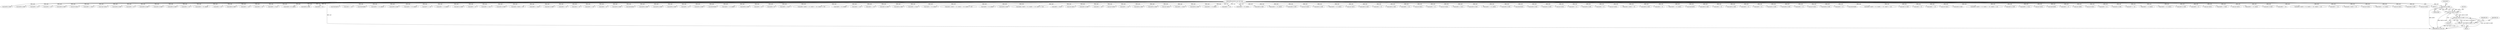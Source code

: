 digraph "0_radare2_f41e941341e44aa86edd4483c4487ec09a074257@pointer" {
"1001205" [label="(Call,buf[1] & 0xf0)"];
"1000125" [label="(MethodParameterIn,const ut8 *buf)"];
"1001203" [label="(Call,(int) (buf[1] & 0xf0))"];
"1001202" [label="(Call,(int) (buf[1] & 0xf0) >> 4)"];
"1001200" [label="(Call,vA = (int) (buf[1] & 0xf0) >> 4)"];
"1001284" [label="(Call,buf[4] & 0xf0)"];
"1001296" [label="(Call,buf[5] & 0xf0)"];
"1001564" [label="(Call,buf[3] << 8)"];
"1000242" [label="(Call,buf[3] << 8)"];
"1001212" [label="(Identifier,vB)"];
"1001867" [label="(Call,buf[4] & 0xf0)"];
"1001700" [label="(Call,(int) buf[1])"];
"1001728" [label="(Call,buf[0] == 0x25)"];
"1000862" [label="(Call,(char) buf[1])"];
"1001256" [label="(Call,buf[4] & 0x0f)"];
"1001206" [label="(Call,buf[1])"];
"1000930" [label="(Call,buf[3] << 8)"];
"1001202" [label="(Call,(int) (buf[1] & 0xf0) >> 4)"];
"1001098" [label="(Call,buf[5] & 0x0f)"];
"1000498" [label="(Call,buf[1] & 0x0f)"];
"1001120" [label="(Call,buf[5] & 0x0f)"];
"1001040" [label="(Call,buf[3] << 8)"];
"1001333" [label="(Call,(buf[3] << 8) | buf[2])"];
"1001334" [label="(Call,buf[3] << 8)"];
"1001918" [label="(Call,buf[4] & 0xf0)"];
"1000636" [label="(Call,buf[3] << 24)"];
"1000839" [label="(Call,buf[3] << 8)"];
"1001371" [label="(Call,buf[0] == 0x1c)"];
"1001203" [label="(Call,(int) (buf[1] & 0xf0))"];
"1001459" [label="(Call,(buf[3]<<8) | buf[2])"];
"1001069" [label="(Call,buf[4] & 0x0f)"];
"1001214" [label="(Call,buf[3] << 8)"];
"1002092" [label="(MethodReturn,static int)"];
"1000724" [label="(Call,(llint)buf[7])"];
"1001667" [label="(Call,buf[2] << 24)"];
"1000732" [label="(Call,(llint)buf[8])"];
"1001563" [label="(Call,(buf[3] << 8) | buf[2])"];
"1001873" [label="(Call,buf[5] & 0x0f)"];
"1001510" [label="(Call,(buf[3] << 8) | buf[2])"];
"1000304" [label="(Call,buf[7] << 24)"];
"1000905" [label="(Call,buf[3] << 8 | buf[2])"];
"1001443" [label="(Call,buf[1] & 0x0f)"];
"1001175" [label="(Call,buf[5] << 8)"];
"1000587" [label="(Call,buf[0] == 0x17)"];
"1000822" [label="(Call,buf[1] & 0x0f)"];
"1000179" [label="(Call,buf[2] | (buf[3] << 8))"];
"1001952" [label="(Call,buf[0] == 0x24)"];
"1001810" [label="(Call,buf[1] & 0xf0)"];
"1000447" [label="(Call,buf[3] << 8)"];
"1000906" [label="(Call,buf[3] << 8)"];
"1000581" [label="(Call,buf[5] << 24)"];
"1001656" [label="(Call,buf[4] << 8)"];
"1001895" [label="(Call,buf[5] & 0x0f)"];
"1000685" [label="(Call,(llint)buf[2])"];
"1001245" [label="(Call,buf[4] & 0xf0)"];
"1001268" [label="(Call,buf[5] & 0x0f)"];
"1001239" [label="(Call,buf[4] & 0x0f)"];
"1001719" [label="(Call,buf[5] << 8)"];
"1001451" [label="(Call,buf[1] & 0xf0)"];
"1000700" [label="(Call,(llint)buf[4])"];
"1000446" [label="(Call,(buf[3] << 8) | buf[2])"];
"1001844" [label="(Call,buf[4] & 0x0f)"];
"1000458" [label="(Call,buf[5] << 8)"];
"1001460" [label="(Call,buf[3]<<8)"];
"1001377" [label="(Call,buf[0] == 0x1f)"];
"1001651" [label="(Call,buf[5] | (buf[4] << 8) | (buf[3] << 16) | (buf[2] << 24))"];
"1000457" [label="(Call,(buf[5] << 8) | buf[4])"];
"1001011" [label="(Call,buf[4] << 16)"];
"1000631" [label="(Call,buf[2] << 16)"];
"1000955" [label="(Call,buf[1] & 0x0f)"];
"1001092" [label="(Call,buf[4] & 0xf0)"];
"1001579" [label="(Call,buf[0] == 0x23)"];
"1000423" [label="(Call,(buf[3] << 8) | buf[2])"];
"1000925" [label="(Call,buf[2] | (buf[3] << 8) | (buf[4] << 16) | (buf[5] << 24))"];
"1001174" [label="(Call,(buf[5] << 8) | buf[4])"];
"1001912" [label="(Call,buf[4] & 0x0f)"];
"1000288" [label="(Call,buf[4] | (buf[5] << 8) | (buf[6] << 16) | (buf[7] << 24))"];
"1000642" [label="(Call,buf[0] == 0x19)"];
"1000558" [label="(Call,(int) buf[1])"];
"1000830" [label="(Call,buf[1] & 0xf0)"];
"1001662" [label="(Call,buf[3] << 16)"];
"1000802" [label="(Call,(int) buf[3])"];
"1000941" [label="(Call,buf[5] << 24)"];
"1001889" [label="(Call,buf[4] & 0xf0)"];
"1001924" [label="(Call,buf[5] & 0x0f)"];
"1001642" [label="(Call,(int) buf[1])"];
"1001574" [label="(Call,buf[0] == 0x20)"];
"1001108" [label="(Call,buf[4] & 0x0f)"];
"1000973" [label="(Call,buf[3] << 8 | buf[2])"];
"1000936" [label="(Call,buf[4] << 16)"];
"1001818" [label="(Call,(buf[3] << 8) | buf[2])"];
"1001114" [label="(Call,buf[4] & 0xf0)"];
"1001163" [label="(Call,(buf[3] << 8) | buf[2])"];
"1001209" [label="(Literal,0xf0)"];
"1001262" [label="(Call,buf[4] & 0xf0)"];
"1000761" [label="(Call,(int) buf[2])"];
"1000963" [label="(Call,buf[1] & 0xf0)"];
"1000535" [label="(Call,(buf[3] << 8) | buf[2])"];
"1000480" [label="(Call,(int) buf[1])"];
"1001278" [label="(Call,buf[4] & 0x0f)"];
"1000536" [label="(Call,buf[3] << 8)"];
"1001075" [label="(Call,buf[4] & 0xf0)"];
"1001210" [label="(Literal,4)"];
"1000299" [label="(Call,buf[6] << 16)"];
"1000621" [label="(Call,(int) buf[1])"];
"1000183" [label="(Call,buf[3] << 8)"];
"1000795" [label="(Call,(int) buf[2])"];
"1001382" [label="(Call,buf[0] == 0x22)"];
"1001229" [label="(Call,buf[4] & 0x0f)"];
"1001718" [label="(Call,(buf[5] << 8) | buf[4])"];
"1001205" [label="(Call,buf[1] & 0xf0)"];
"1001930" [label="(Call,buf[5] & 0xf0)"];
"1000692" [label="(Call,(llint)buf[3])"];
"1001883" [label="(Call,buf[4] & 0x0f)"];
"1001547" [label="(Call,buf[1] & 0x0f)"];
"1000896" [label="(Call,(int) buf[1])"];
"1000280" [label="(Call,buf[3] << 8)"];
"1001290" [label="(Call,buf[5] & 0x0f)"];
"1000974" [label="(Call,buf[3] << 8)"];
"1000768" [label="(Call,(int) buf[3])"];
"1000276" [label="(Call,buf[2] | (buf[3] << 8))"];
"1001086" [label="(Call,buf[4] & 0x0f)"];
"1001511" [label="(Call,buf[3] << 8)"];
"1000838" [label="(Call,(buf[3] << 8) | buf[2])"];
"1000708" [label="(Call,(llint)buf[5])"];
"1001850" [label="(Call,buf[4] & 0xf0)"];
"1001164" [label="(Call,buf[3] << 8)"];
"1001126" [label="(Call,buf[5] & 0xf0)"];
"1001708" [label="(Call,buf[3] << 8)"];
"1001819" [label="(Call,buf[3] << 8)"];
"1001201" [label="(Identifier,vA)"];
"1000388" [label="(Call,buf[1] & 0x0f)"];
"1001834" [label="(Call,buf[4] & 0x0f)"];
"1000382" [label="(Block,)"];
"1000196" [label="(Call,buf[5] << 8)"];
"1000526" [label="(Call,(int) buf[1])"];
"1001059" [label="(Call,buf[4] & 0x0f)"];
"1000570" [label="(Call,buf[3] << 8)"];
"1000739" [label="(Call,(llint)buf[9])"];
"1000191" [label="(Call,buf[4] | (buf[5] << 8) | (buf[6] << 16) | (buf[7] << 24))"];
"1001555" [label="(Call,buf[1] & 0xf0)"];
"1000424" [label="(Call,buf[3] << 8)"];
"1000576" [label="(Call,buf[4] << 16)"];
"1000416" [label="(Call,(int) buf[1])"];
"1001861" [label="(Call,buf[4] & 0x0f)"];
"1000565" [label="(Call,buf[2] | (buf[3] << 8) | (buf[4] << 16) | (buf[5] << 24))"];
"1001032" [label="(Call,buf[1] & 0x0f)"];
"1001343" [label="(Call,buf[0] == 0x1a)"];
"1001156" [label="(Call,(int) buf[1])"];
"1000716" [label="(Call,(llint)buf[6])"];
"1001005" [label="(Call,buf[3] << 8)"];
"1000138" [label="(Call,(int) buf[0])"];
"1000754" [label="(Call,(int) buf[1])"];
"1000879" [label="(Call,buf[3] << 8)"];
"1000396" [label="(Call,buf[1] & 0xf0)"];
"1001200" [label="(Call,vA = (int) (buf[1] & 0xf0) >> 4)"];
"1000207" [label="(Call,buf[7] << 24)"];
"1000878" [label="(Call,buf[3] << 8 | buf[2])"];
"1001039" [label="(Call,(buf[3] << 8) | buf[2])"];
"1000125" [label="(MethodParameterIn,const ut8 *buf)"];
"1000506" [label="(Call,buf[1] & 0xf0)"];
"1000293" [label="(Call,buf[5] << 8)"];
"1000991" [label="(Call,(int) buf[1])"];
"1000163" [label="(Call,buf[0] == 0x00)"];
"1000676" [label="(Call,(int) buf[1])"];
"1001707" [label="(Call,(buf[3] << 8) | buf[2])"];
"1001936" [label="(Call,buf[1] & 0x0f)"];
"1000202" [label="(Call,buf[6] << 16)"];
"1001000" [label="(Call,buf[2] | (buf[3] << 8) | (buf[4] << 16) | (buf[5] << 24))"];
"1001016" [label="(Call,buf[5] << 24)"];
"1000238" [label="(Call,buf[2] | (buf[3] << 8))"];
"1000788" [label="(Call,(int) buf[1])"];
"1001213" [label="(Call,(buf[3] << 8) | buf[2])"];
"1001326" [label="(Call,(int) buf[1])"];
"1001901" [label="(Call,buf[5] & 0xf0)"];
"1001503" [label="(Call,(int) buf[1])"];
"1001205" -> "1001203"  [label="AST: "];
"1001205" -> "1001209"  [label="CFG: "];
"1001206" -> "1001205"  [label="AST: "];
"1001209" -> "1001205"  [label="AST: "];
"1001203" -> "1001205"  [label="CFG: "];
"1001205" -> "1002092"  [label="DDG: buf[1]"];
"1001205" -> "1001203"  [label="DDG: buf[1]"];
"1001205" -> "1001203"  [label="DDG: 0xf0"];
"1000125" -> "1001205"  [label="DDG: buf"];
"1000125" -> "1000122"  [label="AST: "];
"1000125" -> "1002092"  [label="DDG: buf"];
"1000125" -> "1000138"  [label="DDG: buf"];
"1000125" -> "1000163"  [label="DDG: buf"];
"1000125" -> "1000179"  [label="DDG: buf"];
"1000125" -> "1000183"  [label="DDG: buf"];
"1000125" -> "1000191"  [label="DDG: buf"];
"1000125" -> "1000196"  [label="DDG: buf"];
"1000125" -> "1000202"  [label="DDG: buf"];
"1000125" -> "1000207"  [label="DDG: buf"];
"1000125" -> "1000238"  [label="DDG: buf"];
"1000125" -> "1000242"  [label="DDG: buf"];
"1000125" -> "1000276"  [label="DDG: buf"];
"1000125" -> "1000280"  [label="DDG: buf"];
"1000125" -> "1000288"  [label="DDG: buf"];
"1000125" -> "1000293"  [label="DDG: buf"];
"1000125" -> "1000299"  [label="DDG: buf"];
"1000125" -> "1000304"  [label="DDG: buf"];
"1000125" -> "1000388"  [label="DDG: buf"];
"1000125" -> "1000396"  [label="DDG: buf"];
"1000125" -> "1000416"  [label="DDG: buf"];
"1000125" -> "1000424"  [label="DDG: buf"];
"1000125" -> "1000423"  [label="DDG: buf"];
"1000125" -> "1000447"  [label="DDG: buf"];
"1000125" -> "1000446"  [label="DDG: buf"];
"1000125" -> "1000458"  [label="DDG: buf"];
"1000125" -> "1000457"  [label="DDG: buf"];
"1000125" -> "1000480"  [label="DDG: buf"];
"1000125" -> "1000498"  [label="DDG: buf"];
"1000125" -> "1000506"  [label="DDG: buf"];
"1000125" -> "1000526"  [label="DDG: buf"];
"1000125" -> "1000536"  [label="DDG: buf"];
"1000125" -> "1000535"  [label="DDG: buf"];
"1000125" -> "1000558"  [label="DDG: buf"];
"1000125" -> "1000565"  [label="DDG: buf"];
"1000125" -> "1000570"  [label="DDG: buf"];
"1000125" -> "1000576"  [label="DDG: buf"];
"1000125" -> "1000581"  [label="DDG: buf"];
"1000125" -> "1000587"  [label="DDG: buf"];
"1000125" -> "1000621"  [label="DDG: buf"];
"1000125" -> "1000631"  [label="DDG: buf"];
"1000125" -> "1000636"  [label="DDG: buf"];
"1000125" -> "1000642"  [label="DDG: buf"];
"1000125" -> "1000676"  [label="DDG: buf"];
"1000125" -> "1000685"  [label="DDG: buf"];
"1000125" -> "1000692"  [label="DDG: buf"];
"1000125" -> "1000700"  [label="DDG: buf"];
"1000125" -> "1000708"  [label="DDG: buf"];
"1000125" -> "1000716"  [label="DDG: buf"];
"1000125" -> "1000724"  [label="DDG: buf"];
"1000125" -> "1000732"  [label="DDG: buf"];
"1000125" -> "1000739"  [label="DDG: buf"];
"1000125" -> "1000754"  [label="DDG: buf"];
"1000125" -> "1000761"  [label="DDG: buf"];
"1000125" -> "1000768"  [label="DDG: buf"];
"1000125" -> "1000788"  [label="DDG: buf"];
"1000125" -> "1000795"  [label="DDG: buf"];
"1000125" -> "1000802"  [label="DDG: buf"];
"1000125" -> "1000822"  [label="DDG: buf"];
"1000125" -> "1000830"  [label="DDG: buf"];
"1000125" -> "1000839"  [label="DDG: buf"];
"1000125" -> "1000838"  [label="DDG: buf"];
"1000125" -> "1000862"  [label="DDG: buf"];
"1000125" -> "1000879"  [label="DDG: buf"];
"1000125" -> "1000878"  [label="DDG: buf"];
"1000125" -> "1000896"  [label="DDG: buf"];
"1000125" -> "1000906"  [label="DDG: buf"];
"1000125" -> "1000905"  [label="DDG: buf"];
"1000125" -> "1000925"  [label="DDG: buf"];
"1000125" -> "1000930"  [label="DDG: buf"];
"1000125" -> "1000936"  [label="DDG: buf"];
"1000125" -> "1000941"  [label="DDG: buf"];
"1000125" -> "1000955"  [label="DDG: buf"];
"1000125" -> "1000963"  [label="DDG: buf"];
"1000125" -> "1000974"  [label="DDG: buf"];
"1000125" -> "1000973"  [label="DDG: buf"];
"1000125" -> "1000991"  [label="DDG: buf"];
"1000125" -> "1001000"  [label="DDG: buf"];
"1000125" -> "1001005"  [label="DDG: buf"];
"1000125" -> "1001011"  [label="DDG: buf"];
"1000125" -> "1001016"  [label="DDG: buf"];
"1000125" -> "1001032"  [label="DDG: buf"];
"1000125" -> "1001040"  [label="DDG: buf"];
"1000125" -> "1001039"  [label="DDG: buf"];
"1000125" -> "1001059"  [label="DDG: buf"];
"1000125" -> "1001069"  [label="DDG: buf"];
"1000125" -> "1001075"  [label="DDG: buf"];
"1000125" -> "1001086"  [label="DDG: buf"];
"1000125" -> "1001092"  [label="DDG: buf"];
"1000125" -> "1001098"  [label="DDG: buf"];
"1000125" -> "1001108"  [label="DDG: buf"];
"1000125" -> "1001114"  [label="DDG: buf"];
"1000125" -> "1001120"  [label="DDG: buf"];
"1000125" -> "1001126"  [label="DDG: buf"];
"1000125" -> "1001156"  [label="DDG: buf"];
"1000125" -> "1001164"  [label="DDG: buf"];
"1000125" -> "1001163"  [label="DDG: buf"];
"1000125" -> "1001175"  [label="DDG: buf"];
"1000125" -> "1001174"  [label="DDG: buf"];
"1000125" -> "1001214"  [label="DDG: buf"];
"1000125" -> "1001213"  [label="DDG: buf"];
"1000125" -> "1001229"  [label="DDG: buf"];
"1000125" -> "1001239"  [label="DDG: buf"];
"1000125" -> "1001245"  [label="DDG: buf"];
"1000125" -> "1001256"  [label="DDG: buf"];
"1000125" -> "1001262"  [label="DDG: buf"];
"1000125" -> "1001268"  [label="DDG: buf"];
"1000125" -> "1001278"  [label="DDG: buf"];
"1000125" -> "1001284"  [label="DDG: buf"];
"1000125" -> "1001290"  [label="DDG: buf"];
"1000125" -> "1001296"  [label="DDG: buf"];
"1000125" -> "1001326"  [label="DDG: buf"];
"1000125" -> "1001334"  [label="DDG: buf"];
"1000125" -> "1001333"  [label="DDG: buf"];
"1000125" -> "1001343"  [label="DDG: buf"];
"1000125" -> "1001371"  [label="DDG: buf"];
"1000125" -> "1001377"  [label="DDG: buf"];
"1000125" -> "1001382"  [label="DDG: buf"];
"1000125" -> "1001443"  [label="DDG: buf"];
"1000125" -> "1001451"  [label="DDG: buf"];
"1000125" -> "1001460"  [label="DDG: buf"];
"1000125" -> "1001459"  [label="DDG: buf"];
"1000125" -> "1001503"  [label="DDG: buf"];
"1000125" -> "1001511"  [label="DDG: buf"];
"1000125" -> "1001510"  [label="DDG: buf"];
"1000125" -> "1001547"  [label="DDG: buf"];
"1000125" -> "1001555"  [label="DDG: buf"];
"1000125" -> "1001564"  [label="DDG: buf"];
"1000125" -> "1001563"  [label="DDG: buf"];
"1000125" -> "1001574"  [label="DDG: buf"];
"1000125" -> "1001579"  [label="DDG: buf"];
"1000125" -> "1001642"  [label="DDG: buf"];
"1000125" -> "1001651"  [label="DDG: buf"];
"1000125" -> "1001656"  [label="DDG: buf"];
"1000125" -> "1001662"  [label="DDG: buf"];
"1000125" -> "1001667"  [label="DDG: buf"];
"1000125" -> "1001700"  [label="DDG: buf"];
"1000125" -> "1001708"  [label="DDG: buf"];
"1000125" -> "1001707"  [label="DDG: buf"];
"1000125" -> "1001719"  [label="DDG: buf"];
"1000125" -> "1001718"  [label="DDG: buf"];
"1000125" -> "1001728"  [label="DDG: buf"];
"1000125" -> "1001810"  [label="DDG: buf"];
"1000125" -> "1001819"  [label="DDG: buf"];
"1000125" -> "1001818"  [label="DDG: buf"];
"1000125" -> "1001834"  [label="DDG: buf"];
"1000125" -> "1001844"  [label="DDG: buf"];
"1000125" -> "1001850"  [label="DDG: buf"];
"1000125" -> "1001861"  [label="DDG: buf"];
"1000125" -> "1001867"  [label="DDG: buf"];
"1000125" -> "1001873"  [label="DDG: buf"];
"1000125" -> "1001883"  [label="DDG: buf"];
"1000125" -> "1001889"  [label="DDG: buf"];
"1000125" -> "1001895"  [label="DDG: buf"];
"1000125" -> "1001901"  [label="DDG: buf"];
"1000125" -> "1001912"  [label="DDG: buf"];
"1000125" -> "1001918"  [label="DDG: buf"];
"1000125" -> "1001924"  [label="DDG: buf"];
"1000125" -> "1001930"  [label="DDG: buf"];
"1000125" -> "1001936"  [label="DDG: buf"];
"1000125" -> "1001952"  [label="DDG: buf"];
"1001203" -> "1001202"  [label="AST: "];
"1001204" -> "1001203"  [label="AST: "];
"1001210" -> "1001203"  [label="CFG: "];
"1001203" -> "1002092"  [label="DDG: buf[1] & 0xf0"];
"1001203" -> "1001202"  [label="DDG: buf[1] & 0xf0"];
"1001202" -> "1001200"  [label="AST: "];
"1001202" -> "1001210"  [label="CFG: "];
"1001210" -> "1001202"  [label="AST: "];
"1001200" -> "1001202"  [label="CFG: "];
"1001202" -> "1002092"  [label="DDG: (int) (buf[1] & 0xf0)"];
"1001202" -> "1001200"  [label="DDG: (int) (buf[1] & 0xf0)"];
"1001202" -> "1001200"  [label="DDG: 4"];
"1001200" -> "1000382"  [label="AST: "];
"1001201" -> "1001200"  [label="AST: "];
"1001212" -> "1001200"  [label="CFG: "];
"1001200" -> "1002092"  [label="DDG: (int) (buf[1] & 0xf0) >> 4"];
"1001200" -> "1002092"  [label="DDG: vA"];
}
